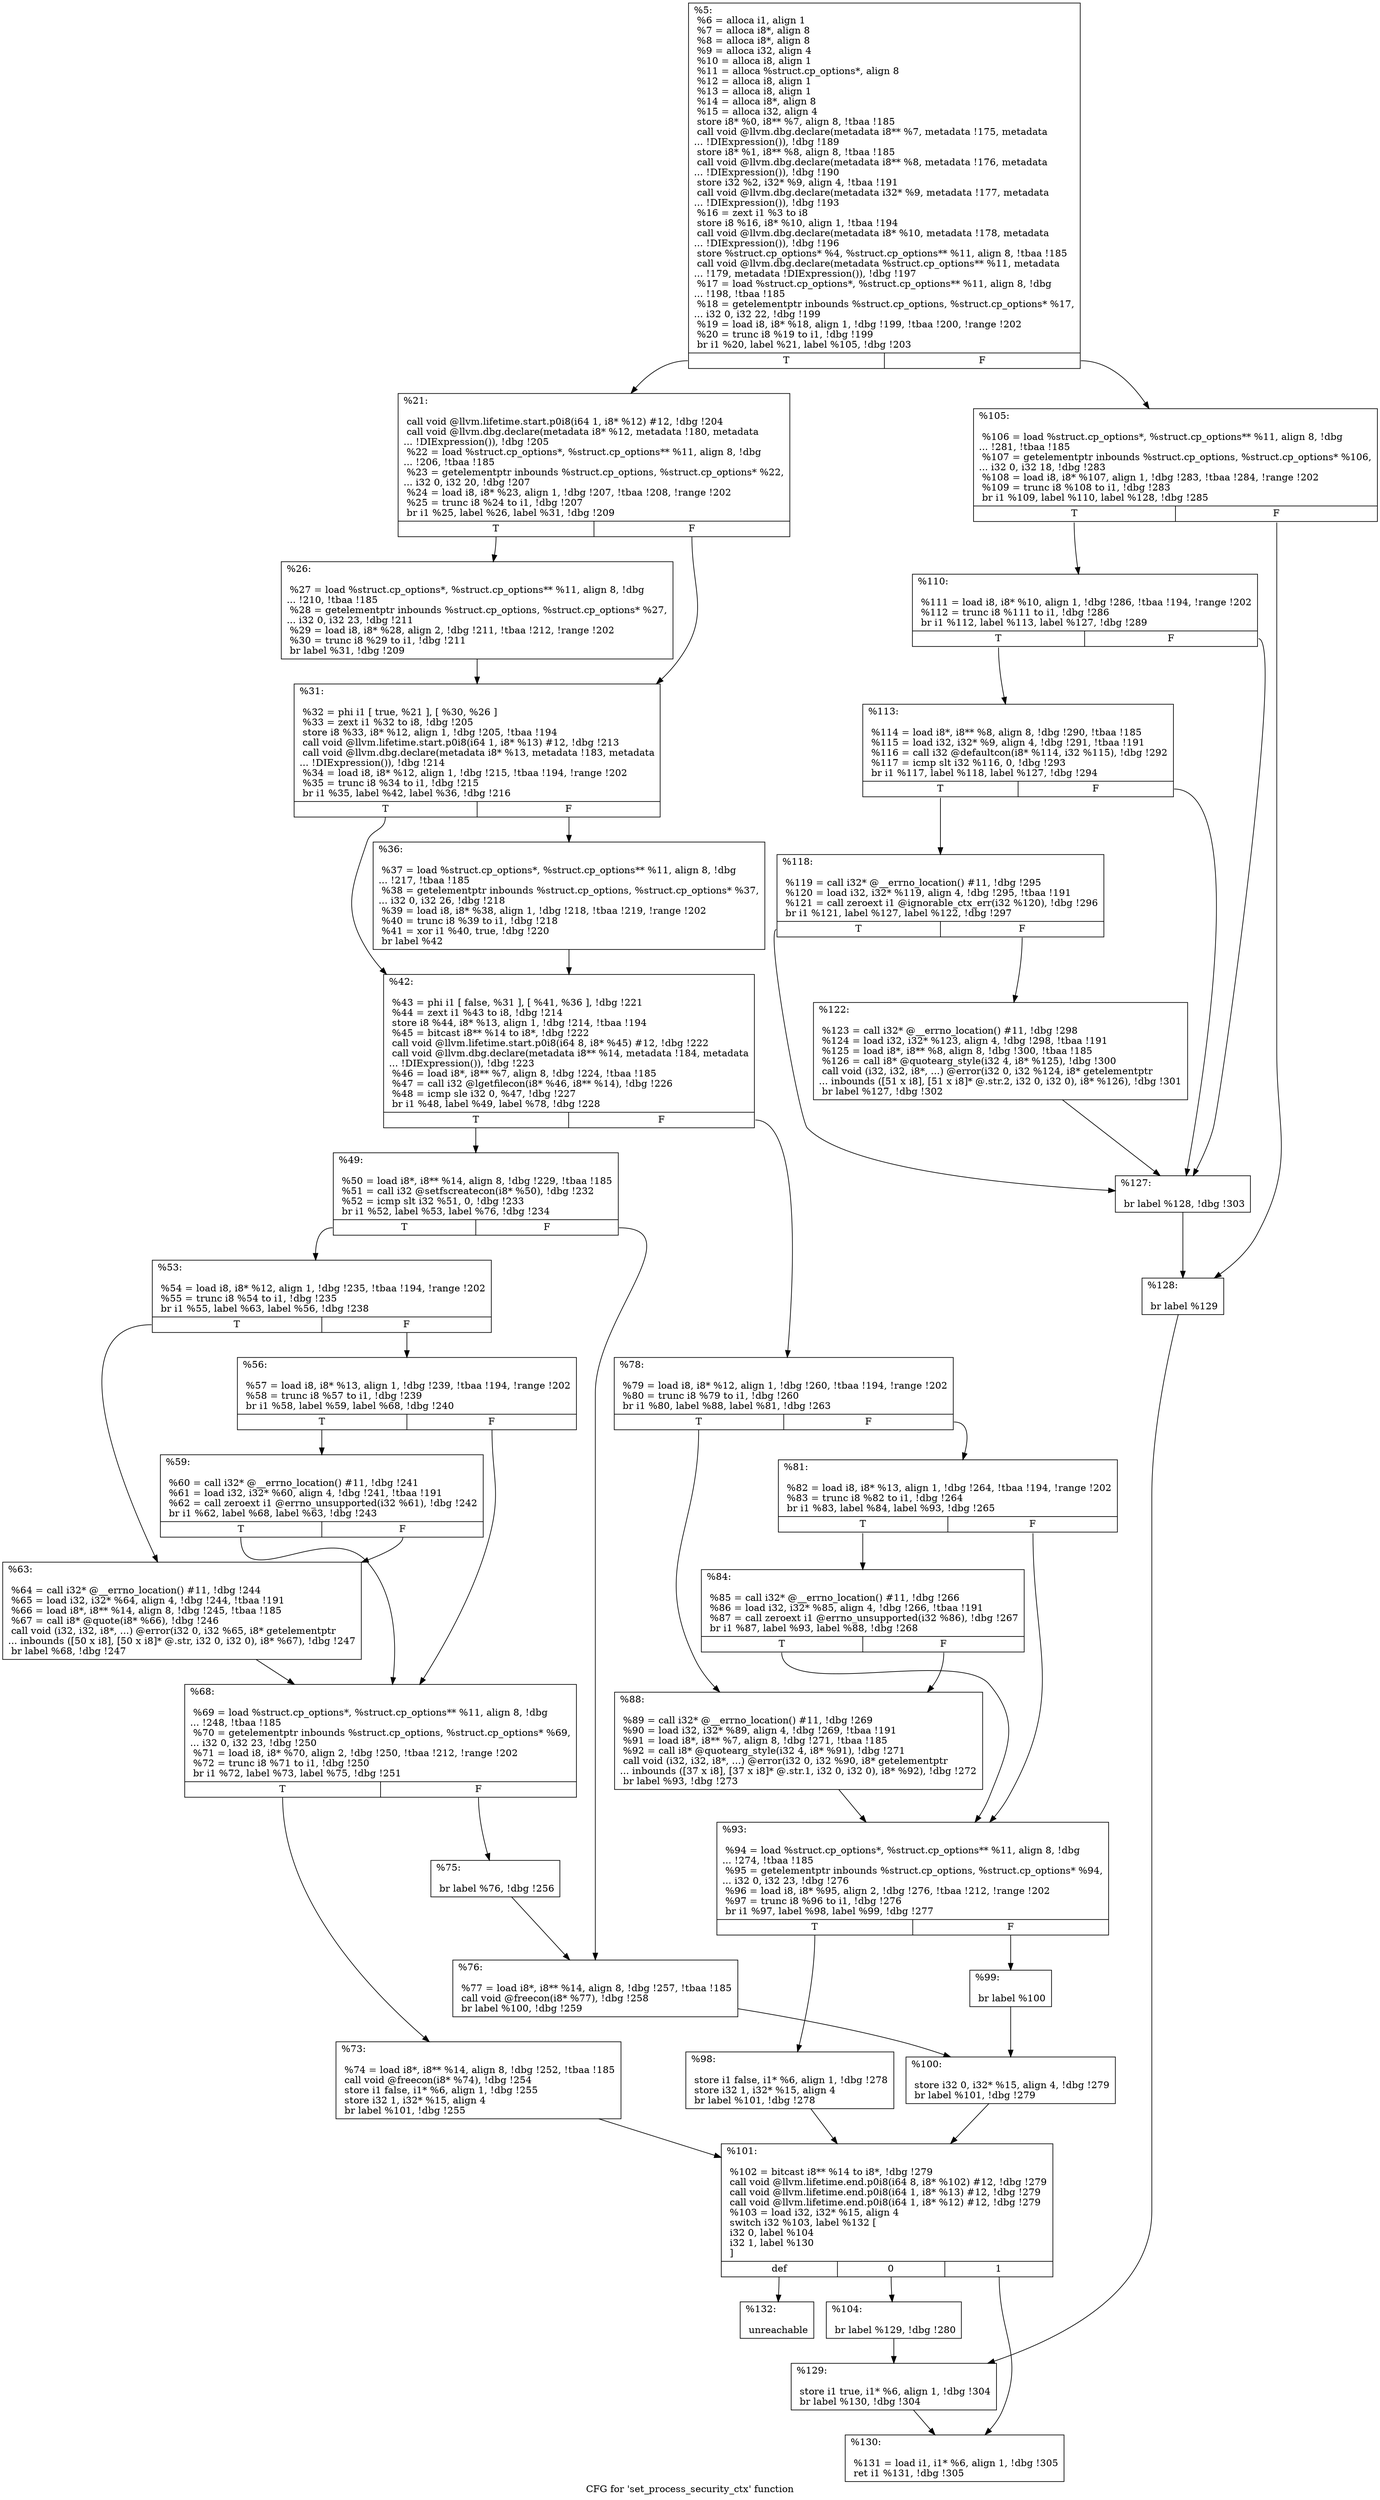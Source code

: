 digraph "CFG for 'set_process_security_ctx' function" {
	label="CFG for 'set_process_security_ctx' function";

	Node0x24f4160 [shape=record,label="{%5:\l  %6 = alloca i1, align 1\l  %7 = alloca i8*, align 8\l  %8 = alloca i8*, align 8\l  %9 = alloca i32, align 4\l  %10 = alloca i8, align 1\l  %11 = alloca %struct.cp_options*, align 8\l  %12 = alloca i8, align 1\l  %13 = alloca i8, align 1\l  %14 = alloca i8*, align 8\l  %15 = alloca i32, align 4\l  store i8* %0, i8** %7, align 8, !tbaa !185\l  call void @llvm.dbg.declare(metadata i8** %7, metadata !175, metadata\l... !DIExpression()), !dbg !189\l  store i8* %1, i8** %8, align 8, !tbaa !185\l  call void @llvm.dbg.declare(metadata i8** %8, metadata !176, metadata\l... !DIExpression()), !dbg !190\l  store i32 %2, i32* %9, align 4, !tbaa !191\l  call void @llvm.dbg.declare(metadata i32* %9, metadata !177, metadata\l... !DIExpression()), !dbg !193\l  %16 = zext i1 %3 to i8\l  store i8 %16, i8* %10, align 1, !tbaa !194\l  call void @llvm.dbg.declare(metadata i8* %10, metadata !178, metadata\l... !DIExpression()), !dbg !196\l  store %struct.cp_options* %4, %struct.cp_options** %11, align 8, !tbaa !185\l  call void @llvm.dbg.declare(metadata %struct.cp_options** %11, metadata\l... !179, metadata !DIExpression()), !dbg !197\l  %17 = load %struct.cp_options*, %struct.cp_options** %11, align 8, !dbg\l... !198, !tbaa !185\l  %18 = getelementptr inbounds %struct.cp_options, %struct.cp_options* %17,\l... i32 0, i32 22, !dbg !199\l  %19 = load i8, i8* %18, align 1, !dbg !199, !tbaa !200, !range !202\l  %20 = trunc i8 %19 to i1, !dbg !199\l  br i1 %20, label %21, label %105, !dbg !203\l|{<s0>T|<s1>F}}"];
	Node0x24f4160:s0 -> Node0x2519b90;
	Node0x24f4160:s1 -> Node0x251a310;
	Node0x2519b90 [shape=record,label="{%21:\l\l  call void @llvm.lifetime.start.p0i8(i64 1, i8* %12) #12, !dbg !204\l  call void @llvm.dbg.declare(metadata i8* %12, metadata !180, metadata\l... !DIExpression()), !dbg !205\l  %22 = load %struct.cp_options*, %struct.cp_options** %11, align 8, !dbg\l... !206, !tbaa !185\l  %23 = getelementptr inbounds %struct.cp_options, %struct.cp_options* %22,\l... i32 0, i32 20, !dbg !207\l  %24 = load i8, i8* %23, align 1, !dbg !207, !tbaa !208, !range !202\l  %25 = trunc i8 %24 to i1, !dbg !207\l  br i1 %25, label %26, label %31, !dbg !209\l|{<s0>T|<s1>F}}"];
	Node0x2519b90:s0 -> Node0x2519be0;
	Node0x2519b90:s1 -> Node0x2519c30;
	Node0x2519be0 [shape=record,label="{%26:\l\l  %27 = load %struct.cp_options*, %struct.cp_options** %11, align 8, !dbg\l... !210, !tbaa !185\l  %28 = getelementptr inbounds %struct.cp_options, %struct.cp_options* %27,\l... i32 0, i32 23, !dbg !211\l  %29 = load i8, i8* %28, align 2, !dbg !211, !tbaa !212, !range !202\l  %30 = trunc i8 %29 to i1, !dbg !211\l  br label %31, !dbg !209\l}"];
	Node0x2519be0 -> Node0x2519c30;
	Node0x2519c30 [shape=record,label="{%31:\l\l  %32 = phi i1 [ true, %21 ], [ %30, %26 ]\l  %33 = zext i1 %32 to i8, !dbg !205\l  store i8 %33, i8* %12, align 1, !dbg !205, !tbaa !194\l  call void @llvm.lifetime.start.p0i8(i64 1, i8* %13) #12, !dbg !213\l  call void @llvm.dbg.declare(metadata i8* %13, metadata !183, metadata\l... !DIExpression()), !dbg !214\l  %34 = load i8, i8* %12, align 1, !dbg !215, !tbaa !194, !range !202\l  %35 = trunc i8 %34 to i1, !dbg !215\l  br i1 %35, label %42, label %36, !dbg !216\l|{<s0>T|<s1>F}}"];
	Node0x2519c30:s0 -> Node0x2519cd0;
	Node0x2519c30:s1 -> Node0x2519c80;
	Node0x2519c80 [shape=record,label="{%36:\l\l  %37 = load %struct.cp_options*, %struct.cp_options** %11, align 8, !dbg\l... !217, !tbaa !185\l  %38 = getelementptr inbounds %struct.cp_options, %struct.cp_options* %37,\l... i32 0, i32 26, !dbg !218\l  %39 = load i8, i8* %38, align 1, !dbg !218, !tbaa !219, !range !202\l  %40 = trunc i8 %39 to i1, !dbg !218\l  %41 = xor i1 %40, true, !dbg !220\l  br label %42\l}"];
	Node0x2519c80 -> Node0x2519cd0;
	Node0x2519cd0 [shape=record,label="{%42:\l\l  %43 = phi i1 [ false, %31 ], [ %41, %36 ], !dbg !221\l  %44 = zext i1 %43 to i8, !dbg !214\l  store i8 %44, i8* %13, align 1, !dbg !214, !tbaa !194\l  %45 = bitcast i8** %14 to i8*, !dbg !222\l  call void @llvm.lifetime.start.p0i8(i64 8, i8* %45) #12, !dbg !222\l  call void @llvm.dbg.declare(metadata i8** %14, metadata !184, metadata\l... !DIExpression()), !dbg !223\l  %46 = load i8*, i8** %7, align 8, !dbg !224, !tbaa !185\l  %47 = call i32 @lgetfilecon(i8* %46, i8** %14), !dbg !226\l  %48 = icmp sle i32 0, %47, !dbg !227\l  br i1 %48, label %49, label %78, !dbg !228\l|{<s0>T|<s1>F}}"];
	Node0x2519cd0:s0 -> Node0x2519d20;
	Node0x2519cd0:s1 -> Node0x2519ff0;
	Node0x2519d20 [shape=record,label="{%49:\l\l  %50 = load i8*, i8** %14, align 8, !dbg !229, !tbaa !185\l  %51 = call i32 @setfscreatecon(i8* %50), !dbg !232\l  %52 = icmp slt i32 %51, 0, !dbg !233\l  br i1 %52, label %53, label %76, !dbg !234\l|{<s0>T|<s1>F}}"];
	Node0x2519d20:s0 -> Node0x2519d70;
	Node0x2519d20:s1 -> Node0x2519fa0;
	Node0x2519d70 [shape=record,label="{%53:\l\l  %54 = load i8, i8* %12, align 1, !dbg !235, !tbaa !194, !range !202\l  %55 = trunc i8 %54 to i1, !dbg !235\l  br i1 %55, label %63, label %56, !dbg !238\l|{<s0>T|<s1>F}}"];
	Node0x2519d70:s0 -> Node0x2519e60;
	Node0x2519d70:s1 -> Node0x2519dc0;
	Node0x2519dc0 [shape=record,label="{%56:\l\l  %57 = load i8, i8* %13, align 1, !dbg !239, !tbaa !194, !range !202\l  %58 = trunc i8 %57 to i1, !dbg !239\l  br i1 %58, label %59, label %68, !dbg !240\l|{<s0>T|<s1>F}}"];
	Node0x2519dc0:s0 -> Node0x2519e10;
	Node0x2519dc0:s1 -> Node0x2519eb0;
	Node0x2519e10 [shape=record,label="{%59:\l\l  %60 = call i32* @__errno_location() #11, !dbg !241\l  %61 = load i32, i32* %60, align 4, !dbg !241, !tbaa !191\l  %62 = call zeroext i1 @errno_unsupported(i32 %61), !dbg !242\l  br i1 %62, label %68, label %63, !dbg !243\l|{<s0>T|<s1>F}}"];
	Node0x2519e10:s0 -> Node0x2519eb0;
	Node0x2519e10:s1 -> Node0x2519e60;
	Node0x2519e60 [shape=record,label="{%63:\l\l  %64 = call i32* @__errno_location() #11, !dbg !244\l  %65 = load i32, i32* %64, align 4, !dbg !244, !tbaa !191\l  %66 = load i8*, i8** %14, align 8, !dbg !245, !tbaa !185\l  %67 = call i8* @quote(i8* %66), !dbg !246\l  call void (i32, i32, i8*, ...) @error(i32 0, i32 %65, i8* getelementptr\l... inbounds ([50 x i8], [50 x i8]* @.str, i32 0, i32 0), i8* %67), !dbg !247\l  br label %68, !dbg !247\l}"];
	Node0x2519e60 -> Node0x2519eb0;
	Node0x2519eb0 [shape=record,label="{%68:\l\l  %69 = load %struct.cp_options*, %struct.cp_options** %11, align 8, !dbg\l... !248, !tbaa !185\l  %70 = getelementptr inbounds %struct.cp_options, %struct.cp_options* %69,\l... i32 0, i32 23, !dbg !250\l  %71 = load i8, i8* %70, align 2, !dbg !250, !tbaa !212, !range !202\l  %72 = trunc i8 %71 to i1, !dbg !250\l  br i1 %72, label %73, label %75, !dbg !251\l|{<s0>T|<s1>F}}"];
	Node0x2519eb0:s0 -> Node0x2519f00;
	Node0x2519eb0:s1 -> Node0x2519f50;
	Node0x2519f00 [shape=record,label="{%73:\l\l  %74 = load i8*, i8** %14, align 8, !dbg !252, !tbaa !185\l  call void @freecon(i8* %74), !dbg !254\l  store i1 false, i1* %6, align 1, !dbg !255\l  store i32 1, i32* %15, align 4\l  br label %101, !dbg !255\l}"];
	Node0x2519f00 -> Node0x251a270;
	Node0x2519f50 [shape=record,label="{%75:\l\l  br label %76, !dbg !256\l}"];
	Node0x2519f50 -> Node0x2519fa0;
	Node0x2519fa0 [shape=record,label="{%76:\l\l  %77 = load i8*, i8** %14, align 8, !dbg !257, !tbaa !185\l  call void @freecon(i8* %77), !dbg !258\l  br label %100, !dbg !259\l}"];
	Node0x2519fa0 -> Node0x251a220;
	Node0x2519ff0 [shape=record,label="{%78:\l\l  %79 = load i8, i8* %12, align 1, !dbg !260, !tbaa !194, !range !202\l  %80 = trunc i8 %79 to i1, !dbg !260\l  br i1 %80, label %88, label %81, !dbg !263\l|{<s0>T|<s1>F}}"];
	Node0x2519ff0:s0 -> Node0x251a0e0;
	Node0x2519ff0:s1 -> Node0x251a040;
	Node0x251a040 [shape=record,label="{%81:\l\l  %82 = load i8, i8* %13, align 1, !dbg !264, !tbaa !194, !range !202\l  %83 = trunc i8 %82 to i1, !dbg !264\l  br i1 %83, label %84, label %93, !dbg !265\l|{<s0>T|<s1>F}}"];
	Node0x251a040:s0 -> Node0x251a090;
	Node0x251a040:s1 -> Node0x251a130;
	Node0x251a090 [shape=record,label="{%84:\l\l  %85 = call i32* @__errno_location() #11, !dbg !266\l  %86 = load i32, i32* %85, align 4, !dbg !266, !tbaa !191\l  %87 = call zeroext i1 @errno_unsupported(i32 %86), !dbg !267\l  br i1 %87, label %93, label %88, !dbg !268\l|{<s0>T|<s1>F}}"];
	Node0x251a090:s0 -> Node0x251a130;
	Node0x251a090:s1 -> Node0x251a0e0;
	Node0x251a0e0 [shape=record,label="{%88:\l\l  %89 = call i32* @__errno_location() #11, !dbg !269\l  %90 = load i32, i32* %89, align 4, !dbg !269, !tbaa !191\l  %91 = load i8*, i8** %7, align 8, !dbg !271, !tbaa !185\l  %92 = call i8* @quotearg_style(i32 4, i8* %91), !dbg !271\l  call void (i32, i32, i8*, ...) @error(i32 0, i32 %90, i8* getelementptr\l... inbounds ([37 x i8], [37 x i8]* @.str.1, i32 0, i32 0), i8* %92), !dbg !272\l  br label %93, !dbg !273\l}"];
	Node0x251a0e0 -> Node0x251a130;
	Node0x251a130 [shape=record,label="{%93:\l\l  %94 = load %struct.cp_options*, %struct.cp_options** %11, align 8, !dbg\l... !274, !tbaa !185\l  %95 = getelementptr inbounds %struct.cp_options, %struct.cp_options* %94,\l... i32 0, i32 23, !dbg !276\l  %96 = load i8, i8* %95, align 2, !dbg !276, !tbaa !212, !range !202\l  %97 = trunc i8 %96 to i1, !dbg !276\l  br i1 %97, label %98, label %99, !dbg !277\l|{<s0>T|<s1>F}}"];
	Node0x251a130:s0 -> Node0x251a180;
	Node0x251a130:s1 -> Node0x251a1d0;
	Node0x251a180 [shape=record,label="{%98:\l\l  store i1 false, i1* %6, align 1, !dbg !278\l  store i32 1, i32* %15, align 4\l  br label %101, !dbg !278\l}"];
	Node0x251a180 -> Node0x251a270;
	Node0x251a1d0 [shape=record,label="{%99:\l\l  br label %100\l}"];
	Node0x251a1d0 -> Node0x251a220;
	Node0x251a220 [shape=record,label="{%100:\l\l  store i32 0, i32* %15, align 4, !dbg !279\l  br label %101, !dbg !279\l}"];
	Node0x251a220 -> Node0x251a270;
	Node0x251a270 [shape=record,label="{%101:\l\l  %102 = bitcast i8** %14 to i8*, !dbg !279\l  call void @llvm.lifetime.end.p0i8(i64 8, i8* %102) #12, !dbg !279\l  call void @llvm.lifetime.end.p0i8(i64 1, i8* %13) #12, !dbg !279\l  call void @llvm.lifetime.end.p0i8(i64 1, i8* %12) #12, !dbg !279\l  %103 = load i32, i32* %15, align 4\l  switch i32 %103, label %132 [\l    i32 0, label %104\l    i32 1, label %130\l  ]\l|{<s0>def|<s1>0|<s2>1}}"];
	Node0x251a270:s0 -> Node0x251a5e0;
	Node0x251a270:s1 -> Node0x251a2c0;
	Node0x251a270:s2 -> Node0x251a590;
	Node0x251a2c0 [shape=record,label="{%104:\l\l  br label %129, !dbg !280\l}"];
	Node0x251a2c0 -> Node0x251a540;
	Node0x251a310 [shape=record,label="{%105:\l\l  %106 = load %struct.cp_options*, %struct.cp_options** %11, align 8, !dbg\l... !281, !tbaa !185\l  %107 = getelementptr inbounds %struct.cp_options, %struct.cp_options* %106,\l... i32 0, i32 18, !dbg !283\l  %108 = load i8, i8* %107, align 1, !dbg !283, !tbaa !284, !range !202\l  %109 = trunc i8 %108 to i1, !dbg !283\l  br i1 %109, label %110, label %128, !dbg !285\l|{<s0>T|<s1>F}}"];
	Node0x251a310:s0 -> Node0x251a360;
	Node0x251a310:s1 -> Node0x251a4f0;
	Node0x251a360 [shape=record,label="{%110:\l\l  %111 = load i8, i8* %10, align 1, !dbg !286, !tbaa !194, !range !202\l  %112 = trunc i8 %111 to i1, !dbg !286\l  br i1 %112, label %113, label %127, !dbg !289\l|{<s0>T|<s1>F}}"];
	Node0x251a360:s0 -> Node0x251a3b0;
	Node0x251a360:s1 -> Node0x251a4a0;
	Node0x251a3b0 [shape=record,label="{%113:\l\l  %114 = load i8*, i8** %8, align 8, !dbg !290, !tbaa !185\l  %115 = load i32, i32* %9, align 4, !dbg !291, !tbaa !191\l  %116 = call i32 @defaultcon(i8* %114, i32 %115), !dbg !292\l  %117 = icmp slt i32 %116, 0, !dbg !293\l  br i1 %117, label %118, label %127, !dbg !294\l|{<s0>T|<s1>F}}"];
	Node0x251a3b0:s0 -> Node0x251a400;
	Node0x251a3b0:s1 -> Node0x251a4a0;
	Node0x251a400 [shape=record,label="{%118:\l\l  %119 = call i32* @__errno_location() #11, !dbg !295\l  %120 = load i32, i32* %119, align 4, !dbg !295, !tbaa !191\l  %121 = call zeroext i1 @ignorable_ctx_err(i32 %120), !dbg !296\l  br i1 %121, label %127, label %122, !dbg !297\l|{<s0>T|<s1>F}}"];
	Node0x251a400:s0 -> Node0x251a4a0;
	Node0x251a400:s1 -> Node0x251a450;
	Node0x251a450 [shape=record,label="{%122:\l\l  %123 = call i32* @__errno_location() #11, !dbg !298\l  %124 = load i32, i32* %123, align 4, !dbg !298, !tbaa !191\l  %125 = load i8*, i8** %8, align 8, !dbg !300, !tbaa !185\l  %126 = call i8* @quotearg_style(i32 4, i8* %125), !dbg !300\l  call void (i32, i32, i8*, ...) @error(i32 0, i32 %124, i8* getelementptr\l... inbounds ([51 x i8], [51 x i8]* @.str.2, i32 0, i32 0), i8* %126), !dbg !301\l  br label %127, !dbg !302\l}"];
	Node0x251a450 -> Node0x251a4a0;
	Node0x251a4a0 [shape=record,label="{%127:\l\l  br label %128, !dbg !303\l}"];
	Node0x251a4a0 -> Node0x251a4f0;
	Node0x251a4f0 [shape=record,label="{%128:\l\l  br label %129\l}"];
	Node0x251a4f0 -> Node0x251a540;
	Node0x251a540 [shape=record,label="{%129:\l\l  store i1 true, i1* %6, align 1, !dbg !304\l  br label %130, !dbg !304\l}"];
	Node0x251a540 -> Node0x251a590;
	Node0x251a590 [shape=record,label="{%130:\l\l  %131 = load i1, i1* %6, align 1, !dbg !305\l  ret i1 %131, !dbg !305\l}"];
	Node0x251a5e0 [shape=record,label="{%132:\l\l  unreachable\l}"];
}
